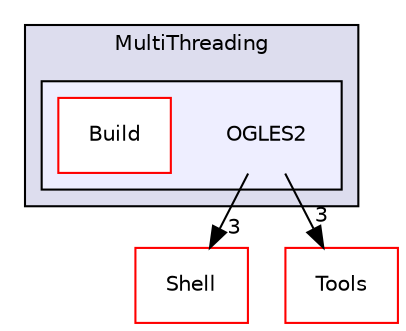 digraph "PVR/SDK_3.4/Examples/Intermediate/MultiThreading/OGLES2" {
  compound=true
  node [ fontsize="10", fontname="Helvetica"];
  edge [ labelfontsize="10", labelfontname="Helvetica"];
  subgraph clusterdir_6ca6455f20c51dc26c1d6c3b1dec2137 {
    graph [ bgcolor="#ddddee", pencolor="black", label="MultiThreading" fontname="Helvetica", fontsize="10", URL="dir_6ca6455f20c51dc26c1d6c3b1dec2137.html"]
  subgraph clusterdir_0ccda08a3d22d935e1e7d176e09fbdbd {
    graph [ bgcolor="#eeeeff", pencolor="black", label="" URL="dir_0ccda08a3d22d935e1e7d176e09fbdbd.html"];
    dir_0ccda08a3d22d935e1e7d176e09fbdbd [shape=plaintext label="OGLES2"];
    dir_cfb586183e4c2fe319446147443d1f4f [shape=box label="Build" color="red" fillcolor="white" style="filled" URL="dir_cfb586183e4c2fe319446147443d1f4f.html"];
  }
  }
  dir_de41955a66a331b990d60d5323117a97 [shape=box label="Shell" fillcolor="white" style="filled" color="red" URL="dir_de41955a66a331b990d60d5323117a97.html"];
  dir_5222bd6691dac9df766f8a52293393a2 [shape=box label="Tools" fillcolor="white" style="filled" color="red" URL="dir_5222bd6691dac9df766f8a52293393a2.html"];
  dir_0ccda08a3d22d935e1e7d176e09fbdbd->dir_de41955a66a331b990d60d5323117a97 [headlabel="3", labeldistance=1.5 headhref="dir_001550_000133.html"];
  dir_0ccda08a3d22d935e1e7d176e09fbdbd->dir_5222bd6691dac9df766f8a52293393a2 [headlabel="3", labeldistance=1.5 headhref="dir_001550_001762.html"];
}
